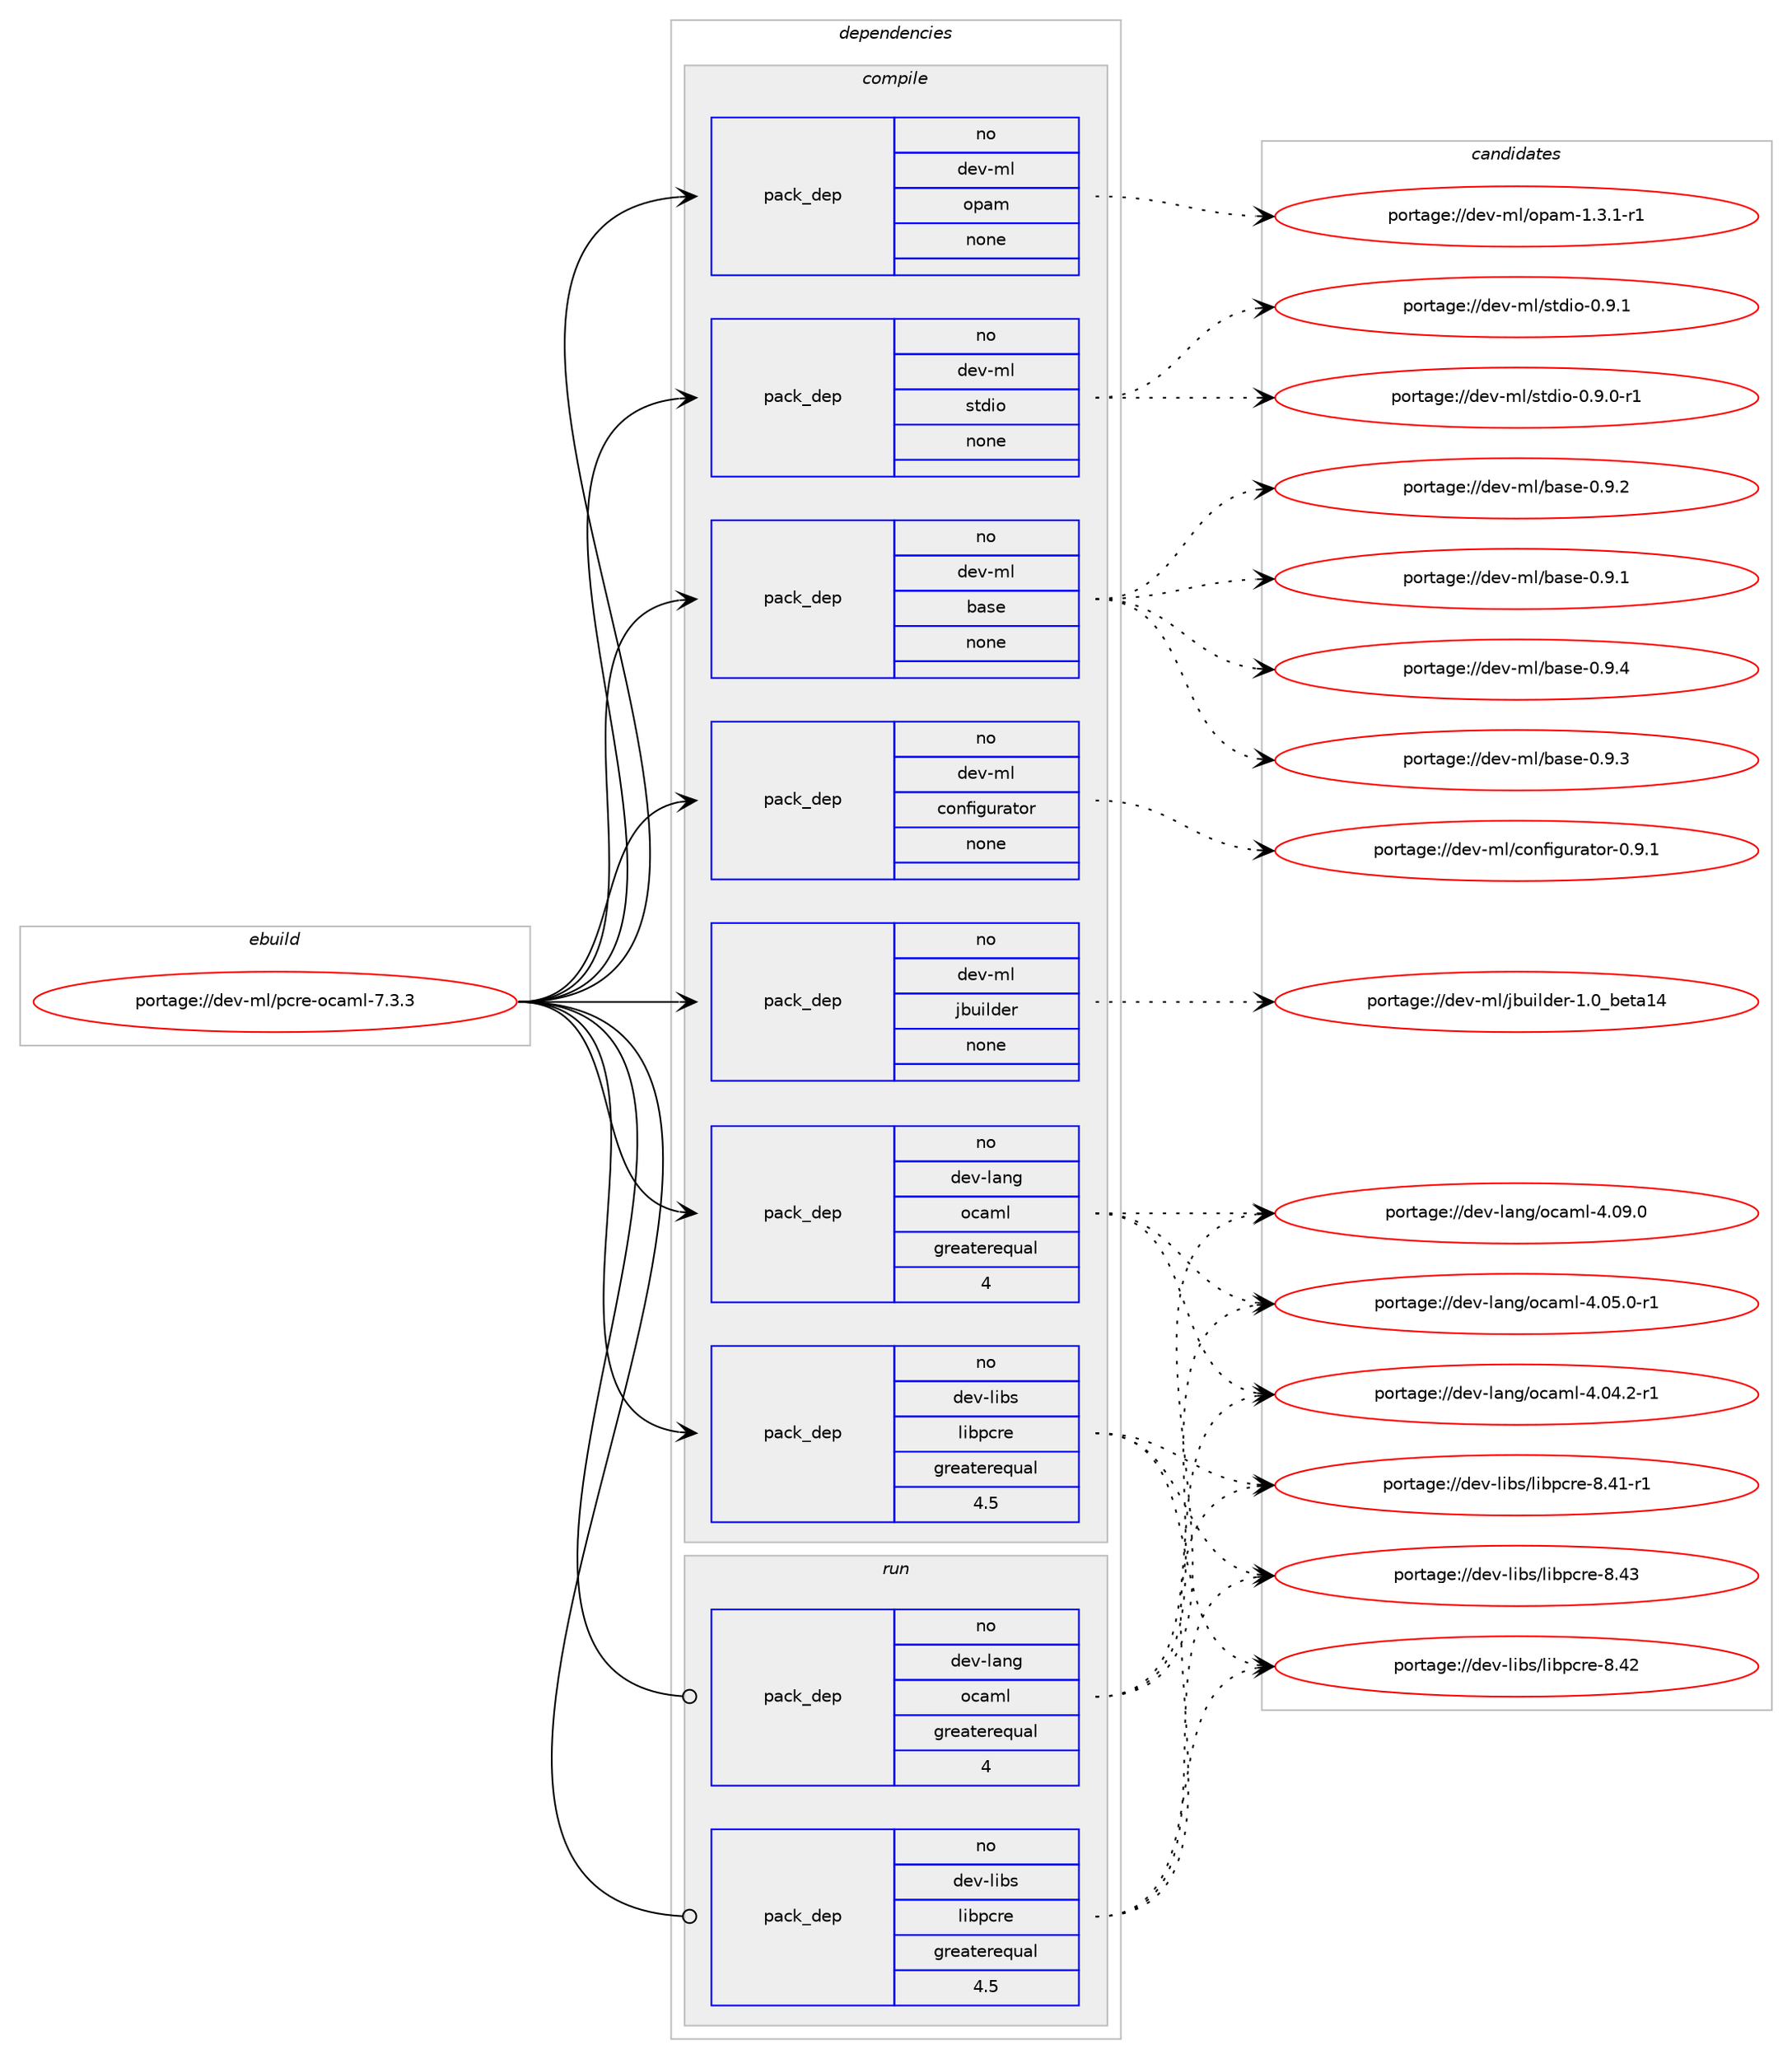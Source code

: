 digraph prolog {

# *************
# Graph options
# *************

newrank=true;
concentrate=true;
compound=true;
graph [rankdir=LR,fontname=Helvetica,fontsize=10,ranksep=1.5];#, ranksep=2.5, nodesep=0.2];
edge  [arrowhead=vee];
node  [fontname=Helvetica,fontsize=10];

# **********
# The ebuild
# **********

subgraph cluster_leftcol {
color=gray;
rank=same;
label=<<i>ebuild</i>>;
id [label="portage://dev-ml/pcre-ocaml-7.3.3", color=red, width=4, href="../dev-ml/pcre-ocaml-7.3.3.svg"];
}

# ****************
# The dependencies
# ****************

subgraph cluster_midcol {
color=gray;
label=<<i>dependencies</i>>;
subgraph cluster_compile {
fillcolor="#eeeeee";
style=filled;
label=<<i>compile</i>>;
subgraph pack374002 {
dependency501907 [label=<<TABLE BORDER="0" CELLBORDER="1" CELLSPACING="0" CELLPADDING="4" WIDTH="220"><TR><TD ROWSPAN="6" CELLPADDING="30">pack_dep</TD></TR><TR><TD WIDTH="110">no</TD></TR><TR><TD>dev-lang</TD></TR><TR><TD>ocaml</TD></TR><TR><TD>greaterequal</TD></TR><TR><TD>4</TD></TR></TABLE>>, shape=none, color=blue];
}
id:e -> dependency501907:w [weight=20,style="solid",arrowhead="vee"];
subgraph pack374003 {
dependency501908 [label=<<TABLE BORDER="0" CELLBORDER="1" CELLSPACING="0" CELLPADDING="4" WIDTH="220"><TR><TD ROWSPAN="6" CELLPADDING="30">pack_dep</TD></TR><TR><TD WIDTH="110">no</TD></TR><TR><TD>dev-libs</TD></TR><TR><TD>libpcre</TD></TR><TR><TD>greaterequal</TD></TR><TR><TD>4.5</TD></TR></TABLE>>, shape=none, color=blue];
}
id:e -> dependency501908:w [weight=20,style="solid",arrowhead="vee"];
subgraph pack374004 {
dependency501909 [label=<<TABLE BORDER="0" CELLBORDER="1" CELLSPACING="0" CELLPADDING="4" WIDTH="220"><TR><TD ROWSPAN="6" CELLPADDING="30">pack_dep</TD></TR><TR><TD WIDTH="110">no</TD></TR><TR><TD>dev-ml</TD></TR><TR><TD>base</TD></TR><TR><TD>none</TD></TR><TR><TD></TD></TR></TABLE>>, shape=none, color=blue];
}
id:e -> dependency501909:w [weight=20,style="solid",arrowhead="vee"];
subgraph pack374005 {
dependency501910 [label=<<TABLE BORDER="0" CELLBORDER="1" CELLSPACING="0" CELLPADDING="4" WIDTH="220"><TR><TD ROWSPAN="6" CELLPADDING="30">pack_dep</TD></TR><TR><TD WIDTH="110">no</TD></TR><TR><TD>dev-ml</TD></TR><TR><TD>configurator</TD></TR><TR><TD>none</TD></TR><TR><TD></TD></TR></TABLE>>, shape=none, color=blue];
}
id:e -> dependency501910:w [weight=20,style="solid",arrowhead="vee"];
subgraph pack374006 {
dependency501911 [label=<<TABLE BORDER="0" CELLBORDER="1" CELLSPACING="0" CELLPADDING="4" WIDTH="220"><TR><TD ROWSPAN="6" CELLPADDING="30">pack_dep</TD></TR><TR><TD WIDTH="110">no</TD></TR><TR><TD>dev-ml</TD></TR><TR><TD>jbuilder</TD></TR><TR><TD>none</TD></TR><TR><TD></TD></TR></TABLE>>, shape=none, color=blue];
}
id:e -> dependency501911:w [weight=20,style="solid",arrowhead="vee"];
subgraph pack374007 {
dependency501912 [label=<<TABLE BORDER="0" CELLBORDER="1" CELLSPACING="0" CELLPADDING="4" WIDTH="220"><TR><TD ROWSPAN="6" CELLPADDING="30">pack_dep</TD></TR><TR><TD WIDTH="110">no</TD></TR><TR><TD>dev-ml</TD></TR><TR><TD>opam</TD></TR><TR><TD>none</TD></TR><TR><TD></TD></TR></TABLE>>, shape=none, color=blue];
}
id:e -> dependency501912:w [weight=20,style="solid",arrowhead="vee"];
subgraph pack374008 {
dependency501913 [label=<<TABLE BORDER="0" CELLBORDER="1" CELLSPACING="0" CELLPADDING="4" WIDTH="220"><TR><TD ROWSPAN="6" CELLPADDING="30">pack_dep</TD></TR><TR><TD WIDTH="110">no</TD></TR><TR><TD>dev-ml</TD></TR><TR><TD>stdio</TD></TR><TR><TD>none</TD></TR><TR><TD></TD></TR></TABLE>>, shape=none, color=blue];
}
id:e -> dependency501913:w [weight=20,style="solid",arrowhead="vee"];
}
subgraph cluster_compileandrun {
fillcolor="#eeeeee";
style=filled;
label=<<i>compile and run</i>>;
}
subgraph cluster_run {
fillcolor="#eeeeee";
style=filled;
label=<<i>run</i>>;
subgraph pack374009 {
dependency501914 [label=<<TABLE BORDER="0" CELLBORDER="1" CELLSPACING="0" CELLPADDING="4" WIDTH="220"><TR><TD ROWSPAN="6" CELLPADDING="30">pack_dep</TD></TR><TR><TD WIDTH="110">no</TD></TR><TR><TD>dev-lang</TD></TR><TR><TD>ocaml</TD></TR><TR><TD>greaterequal</TD></TR><TR><TD>4</TD></TR></TABLE>>, shape=none, color=blue];
}
id:e -> dependency501914:w [weight=20,style="solid",arrowhead="odot"];
subgraph pack374010 {
dependency501915 [label=<<TABLE BORDER="0" CELLBORDER="1" CELLSPACING="0" CELLPADDING="4" WIDTH="220"><TR><TD ROWSPAN="6" CELLPADDING="30">pack_dep</TD></TR><TR><TD WIDTH="110">no</TD></TR><TR><TD>dev-libs</TD></TR><TR><TD>libpcre</TD></TR><TR><TD>greaterequal</TD></TR><TR><TD>4.5</TD></TR></TABLE>>, shape=none, color=blue];
}
id:e -> dependency501915:w [weight=20,style="solid",arrowhead="odot"];
}
}

# **************
# The candidates
# **************

subgraph cluster_choices {
rank=same;
color=gray;
label=<<i>candidates</i>>;

subgraph choice374002 {
color=black;
nodesep=1;
choice100101118451089711010347111999710910845524648574648 [label="portage://dev-lang/ocaml-4.09.0", color=red, width=4,href="../dev-lang/ocaml-4.09.0.svg"];
choice1001011184510897110103471119997109108455246485346484511449 [label="portage://dev-lang/ocaml-4.05.0-r1", color=red, width=4,href="../dev-lang/ocaml-4.05.0-r1.svg"];
choice1001011184510897110103471119997109108455246485246504511449 [label="portage://dev-lang/ocaml-4.04.2-r1", color=red, width=4,href="../dev-lang/ocaml-4.04.2-r1.svg"];
dependency501907:e -> choice100101118451089711010347111999710910845524648574648:w [style=dotted,weight="100"];
dependency501907:e -> choice1001011184510897110103471119997109108455246485346484511449:w [style=dotted,weight="100"];
dependency501907:e -> choice1001011184510897110103471119997109108455246485246504511449:w [style=dotted,weight="100"];
}
subgraph choice374003 {
color=black;
nodesep=1;
choice10010111845108105981154710810598112991141014556465251 [label="portage://dev-libs/libpcre-8.43", color=red, width=4,href="../dev-libs/libpcre-8.43.svg"];
choice10010111845108105981154710810598112991141014556465250 [label="portage://dev-libs/libpcre-8.42", color=red, width=4,href="../dev-libs/libpcre-8.42.svg"];
choice100101118451081059811547108105981129911410145564652494511449 [label="portage://dev-libs/libpcre-8.41-r1", color=red, width=4,href="../dev-libs/libpcre-8.41-r1.svg"];
dependency501908:e -> choice10010111845108105981154710810598112991141014556465251:w [style=dotted,weight="100"];
dependency501908:e -> choice10010111845108105981154710810598112991141014556465250:w [style=dotted,weight="100"];
dependency501908:e -> choice100101118451081059811547108105981129911410145564652494511449:w [style=dotted,weight="100"];
}
subgraph choice374004 {
color=black;
nodesep=1;
choice10010111845109108479897115101454846574652 [label="portage://dev-ml/base-0.9.4", color=red, width=4,href="../dev-ml/base-0.9.4.svg"];
choice10010111845109108479897115101454846574651 [label="portage://dev-ml/base-0.9.3", color=red, width=4,href="../dev-ml/base-0.9.3.svg"];
choice10010111845109108479897115101454846574650 [label="portage://dev-ml/base-0.9.2", color=red, width=4,href="../dev-ml/base-0.9.2.svg"];
choice10010111845109108479897115101454846574649 [label="portage://dev-ml/base-0.9.1", color=red, width=4,href="../dev-ml/base-0.9.1.svg"];
dependency501909:e -> choice10010111845109108479897115101454846574652:w [style=dotted,weight="100"];
dependency501909:e -> choice10010111845109108479897115101454846574651:w [style=dotted,weight="100"];
dependency501909:e -> choice10010111845109108479897115101454846574650:w [style=dotted,weight="100"];
dependency501909:e -> choice10010111845109108479897115101454846574649:w [style=dotted,weight="100"];
}
subgraph choice374005 {
color=black;
nodesep=1;
choice10010111845109108479911111010210510311711497116111114454846574649 [label="portage://dev-ml/configurator-0.9.1", color=red, width=4,href="../dev-ml/configurator-0.9.1.svg"];
dependency501910:e -> choice10010111845109108479911111010210510311711497116111114454846574649:w [style=dotted,weight="100"];
}
subgraph choice374006 {
color=black;
nodesep=1;
choice100101118451091084710698117105108100101114454946489598101116974952 [label="portage://dev-ml/jbuilder-1.0_beta14", color=red, width=4,href="../dev-ml/jbuilder-1.0_beta14.svg"];
dependency501911:e -> choice100101118451091084710698117105108100101114454946489598101116974952:w [style=dotted,weight="100"];
}
subgraph choice374007 {
color=black;
nodesep=1;
choice1001011184510910847111112971094549465146494511449 [label="portage://dev-ml/opam-1.3.1-r1", color=red, width=4,href="../dev-ml/opam-1.3.1-r1.svg"];
dependency501912:e -> choice1001011184510910847111112971094549465146494511449:w [style=dotted,weight="100"];
}
subgraph choice374008 {
color=black;
nodesep=1;
choice1001011184510910847115116100105111454846574649 [label="portage://dev-ml/stdio-0.9.1", color=red, width=4,href="../dev-ml/stdio-0.9.1.svg"];
choice10010111845109108471151161001051114548465746484511449 [label="portage://dev-ml/stdio-0.9.0-r1", color=red, width=4,href="../dev-ml/stdio-0.9.0-r1.svg"];
dependency501913:e -> choice1001011184510910847115116100105111454846574649:w [style=dotted,weight="100"];
dependency501913:e -> choice10010111845109108471151161001051114548465746484511449:w [style=dotted,weight="100"];
}
subgraph choice374009 {
color=black;
nodesep=1;
choice100101118451089711010347111999710910845524648574648 [label="portage://dev-lang/ocaml-4.09.0", color=red, width=4,href="../dev-lang/ocaml-4.09.0.svg"];
choice1001011184510897110103471119997109108455246485346484511449 [label="portage://dev-lang/ocaml-4.05.0-r1", color=red, width=4,href="../dev-lang/ocaml-4.05.0-r1.svg"];
choice1001011184510897110103471119997109108455246485246504511449 [label="portage://dev-lang/ocaml-4.04.2-r1", color=red, width=4,href="../dev-lang/ocaml-4.04.2-r1.svg"];
dependency501914:e -> choice100101118451089711010347111999710910845524648574648:w [style=dotted,weight="100"];
dependency501914:e -> choice1001011184510897110103471119997109108455246485346484511449:w [style=dotted,weight="100"];
dependency501914:e -> choice1001011184510897110103471119997109108455246485246504511449:w [style=dotted,weight="100"];
}
subgraph choice374010 {
color=black;
nodesep=1;
choice10010111845108105981154710810598112991141014556465251 [label="portage://dev-libs/libpcre-8.43", color=red, width=4,href="../dev-libs/libpcre-8.43.svg"];
choice10010111845108105981154710810598112991141014556465250 [label="portage://dev-libs/libpcre-8.42", color=red, width=4,href="../dev-libs/libpcre-8.42.svg"];
choice100101118451081059811547108105981129911410145564652494511449 [label="portage://dev-libs/libpcre-8.41-r1", color=red, width=4,href="../dev-libs/libpcre-8.41-r1.svg"];
dependency501915:e -> choice10010111845108105981154710810598112991141014556465251:w [style=dotted,weight="100"];
dependency501915:e -> choice10010111845108105981154710810598112991141014556465250:w [style=dotted,weight="100"];
dependency501915:e -> choice100101118451081059811547108105981129911410145564652494511449:w [style=dotted,weight="100"];
}
}

}
